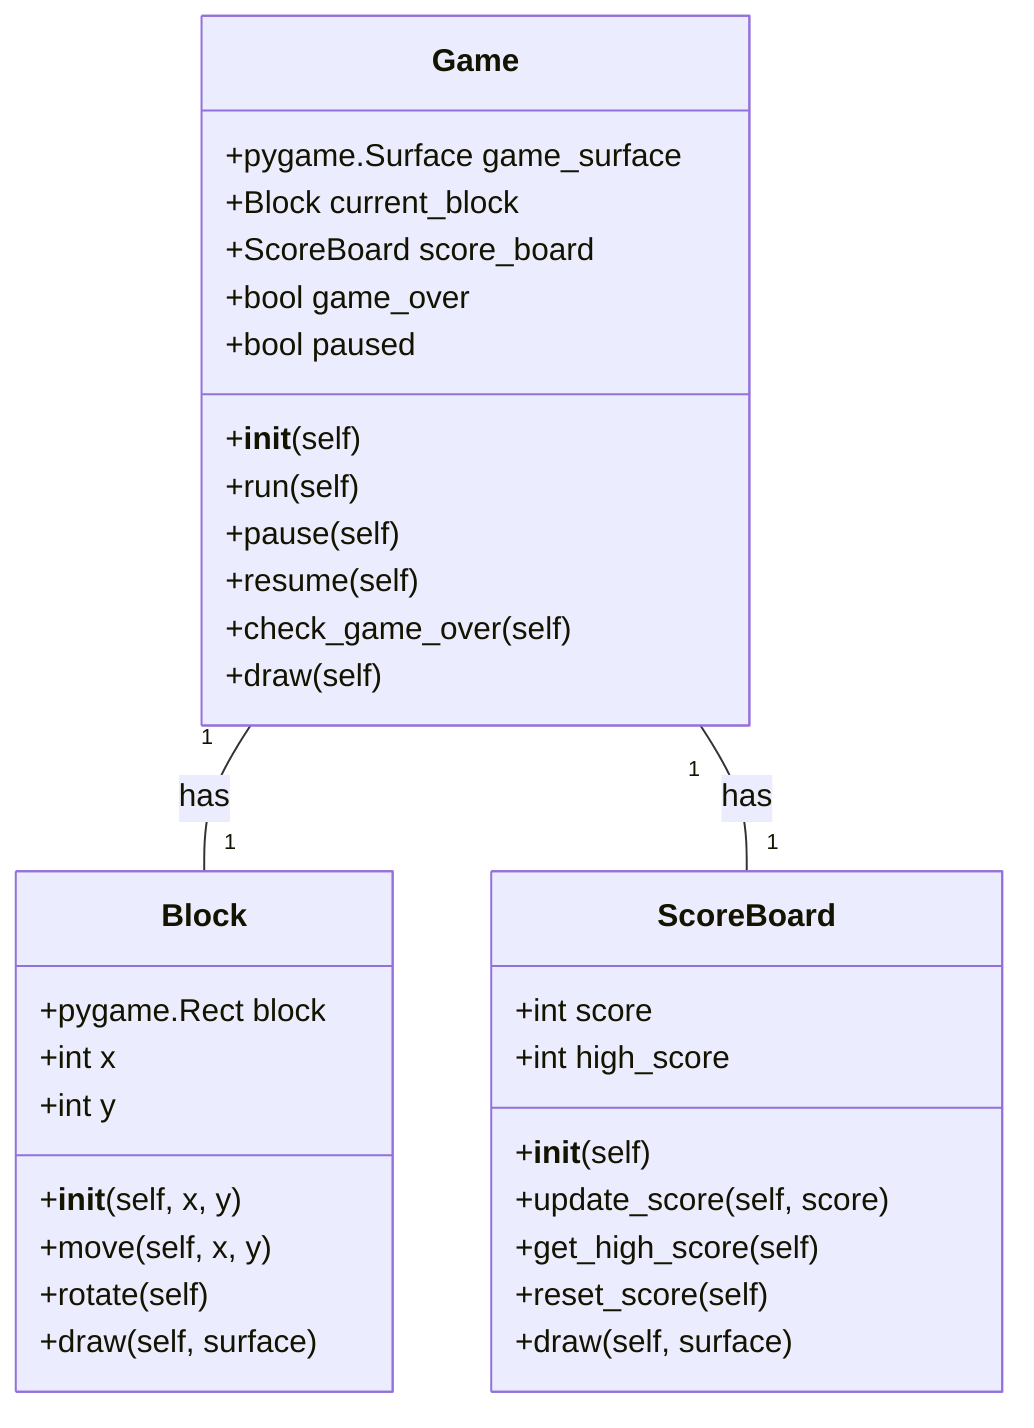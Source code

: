 classDiagram
    class Game{
        +pygame.Surface game_surface
        +Block current_block
        +ScoreBoard score_board
        +bool game_over
        +bool paused
        +__init__(self)
        +run(self)
        +pause(self)
        +resume(self)
        +check_game_over(self)
        +draw(self)
    }
    class Block{
        +pygame.Rect block
        +int x
        +int y
        +__init__(self, x, y)
        +move(self, x, y)
        +rotate(self)
        +draw(self, surface)
    }
    class ScoreBoard{
        +int score
        +int high_score
        +__init__(self)
        +update_score(self, score)
        +get_high_score(self)
        +reset_score(self)
        +draw(self, surface)
    }
    Game "1" -- "1" Block: has
    Game "1" -- "1" ScoreBoard: has